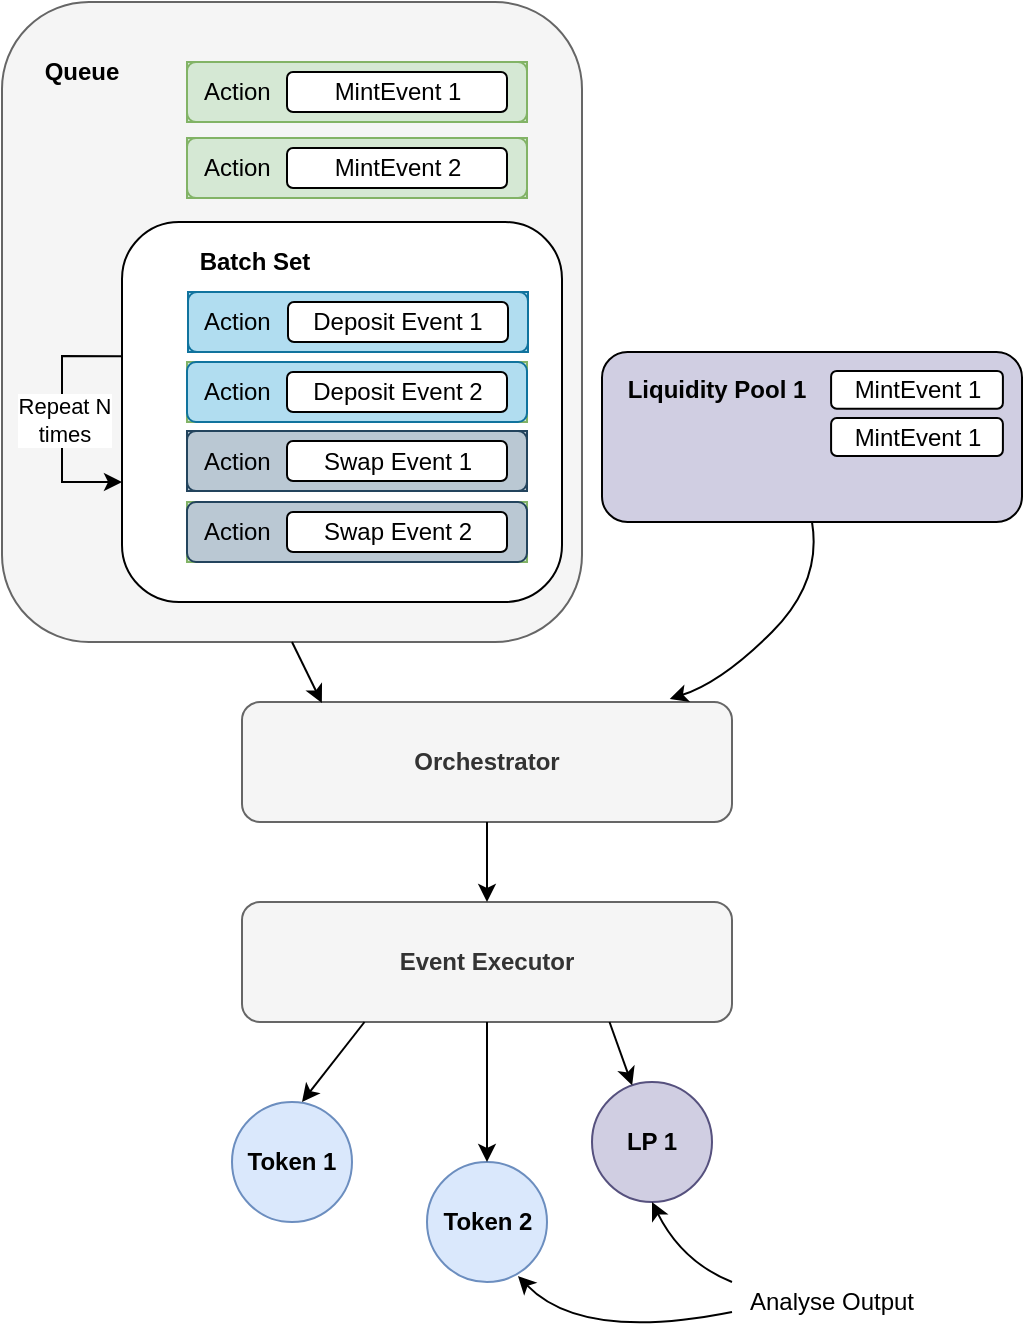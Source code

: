 <mxfile version="20.3.3" type="device"><diagram id="XKA7QD_zSg6tYySPwxx1" name="Page-1"><mxGraphModel dx="674" dy="1715" grid="1" gridSize="10" guides="1" tooltips="1" connect="1" arrows="1" fold="1" page="1" pageScale="1" pageWidth="850" pageHeight="1100" math="0" shadow="0"><root><mxCell id="0"/><mxCell id="1" parent="0"/><mxCell id="MzHRHzpt5xqCzgOyrhgM-4" value="" style="rounded=1;whiteSpace=wrap;html=1;fillColor=#f5f5f5;fontColor=#333333;strokeColor=#666666;" parent="1" vertex="1"><mxGeometry x="70" y="-580" width="290" height="320" as="geometry"/></mxCell><mxCell id="5BnPtrfQvWuWr1lgePrF-16" value="" style="rounded=1;whiteSpace=wrap;html=1;" parent="1" vertex="1"><mxGeometry x="130" y="-470" width="220" height="190" as="geometry"/></mxCell><mxCell id="MzHRHzpt5xqCzgOyrhgM-13" value="" style="group;fillColor=#d5e8d4;strokeColor=#82b366;" parent="1" vertex="1" connectable="0"><mxGeometry x="162.5" y="-512" width="170" height="30" as="geometry"/></mxCell><mxCell id="MzHRHzpt5xqCzgOyrhgM-14" value="&amp;nbsp; Action&amp;nbsp;" style="rounded=1;whiteSpace=wrap;html=1;align=left;fillColor=#d5e8d4;strokeColor=#82b366;" parent="MzHRHzpt5xqCzgOyrhgM-13" vertex="1"><mxGeometry width="170" height="30" as="geometry"/></mxCell><mxCell id="MzHRHzpt5xqCzgOyrhgM-15" value="MintEvent 2" style="rounded=1;whiteSpace=wrap;html=1;" parent="MzHRHzpt5xqCzgOyrhgM-13" vertex="1"><mxGeometry x="50" y="5" width="110" height="20" as="geometry"/></mxCell><mxCell id="MzHRHzpt5xqCzgOyrhgM-40" value="&lt;b&gt;Queue&lt;/b&gt;" style="text;html=1;strokeColor=none;fillColor=none;align=center;verticalAlign=middle;whiteSpace=wrap;rounded=0;" parent="1" vertex="1"><mxGeometry x="80" y="-560" width="60" height="30" as="geometry"/></mxCell><mxCell id="yP4fFKSIzlwMe1tbCOtr-16" value="" style="group" parent="1" vertex="1" connectable="0"><mxGeometry x="370" y="-405" width="210" height="85" as="geometry"/></mxCell><mxCell id="yP4fFKSIzlwMe1tbCOtr-7" value="" style="rounded=1;whiteSpace=wrap;html=1;fillColor=#D0CEE2;strokeColor=#000000;" parent="yP4fFKSIzlwMe1tbCOtr-16" vertex="1"><mxGeometry width="210" height="85" as="geometry"/></mxCell><mxCell id="yP4fFKSIzlwMe1tbCOtr-11" value="MintEvent 1" style="rounded=1;whiteSpace=wrap;html=1;" parent="yP4fFKSIzlwMe1tbCOtr-16" vertex="1"><mxGeometry x="114.545" y="9.444" width="85.909" height="18.889" as="geometry"/></mxCell><mxCell id="yP4fFKSIzlwMe1tbCOtr-12" value="MintEvent 1" style="rounded=1;whiteSpace=wrap;html=1;" parent="yP4fFKSIzlwMe1tbCOtr-16" vertex="1"><mxGeometry x="114.545" y="33.056" width="85.909" height="18.889" as="geometry"/></mxCell><mxCell id="yP4fFKSIzlwMe1tbCOtr-14" value="&lt;b&gt;Liquidity Pool 1&lt;/b&gt;" style="text;html=1;strokeColor=none;fillColor=none;align=center;verticalAlign=middle;whiteSpace=wrap;rounded=0;" parent="yP4fFKSIzlwMe1tbCOtr-16" vertex="1"><mxGeometry x="9.545" y="4.722" width="95.455" height="28.333" as="geometry"/></mxCell><mxCell id="yP4fFKSIzlwMe1tbCOtr-17" value="&lt;b&gt;Orchestrator&lt;/b&gt;" style="rounded=1;whiteSpace=wrap;html=1;fillColor=#f5f5f5;strokeColor=#666666;fontColor=#333333;" parent="1" vertex="1"><mxGeometry x="190" y="-230" width="245" height="60" as="geometry"/></mxCell><mxCell id="yP4fFKSIzlwMe1tbCOtr-19" value="" style="curved=1;endArrow=classic;html=1;rounded=0;exitX=0.5;exitY=1;exitDx=0;exitDy=0;entryX=0.163;entryY=0.008;entryDx=0;entryDy=0;entryPerimeter=0;" parent="1" source="MzHRHzpt5xqCzgOyrhgM-4" target="yP4fFKSIzlwMe1tbCOtr-17" edge="1"><mxGeometry width="50" height="50" relative="1" as="geometry"><mxPoint x="390" y="-210" as="sourcePoint"/><mxPoint x="540" y="-150" as="targetPoint"/><Array as="points"/></mxGeometry></mxCell><mxCell id="yP4fFKSIzlwMe1tbCOtr-20" value="" style="curved=1;endArrow=classic;html=1;rounded=0;exitX=0.5;exitY=1;exitDx=0;exitDy=0;entryX=0.873;entryY=-0.025;entryDx=0;entryDy=0;entryPerimeter=0;" parent="1" source="yP4fFKSIzlwMe1tbCOtr-7" target="yP4fFKSIzlwMe1tbCOtr-17" edge="1"><mxGeometry width="50" height="50" relative="1" as="geometry"><mxPoint x="510" y="-330" as="sourcePoint"/><mxPoint x="551.25" y="-250" as="targetPoint"/><Array as="points"><mxPoint x="480" y="-290"/><mxPoint x="430" y="-240"/></Array></mxGeometry></mxCell><mxCell id="yP4fFKSIzlwMe1tbCOtr-21" value="&lt;b&gt;Event Executor&lt;/b&gt;" style="rounded=1;whiteSpace=wrap;html=1;fillColor=#f5f5f5;strokeColor=#666666;fontColor=#333333;" parent="1" vertex="1"><mxGeometry x="190" y="-130" width="245" height="60" as="geometry"/></mxCell><mxCell id="yP4fFKSIzlwMe1tbCOtr-22" value="" style="endArrow=classic;html=1;rounded=0;exitX=0.5;exitY=1;exitDx=0;exitDy=0;entryX=0.5;entryY=0;entryDx=0;entryDy=0;" parent="1" source="yP4fFKSIzlwMe1tbCOtr-17" target="yP4fFKSIzlwMe1tbCOtr-21" edge="1"><mxGeometry width="50" height="50" relative="1" as="geometry"><mxPoint x="510" y="-90" as="sourcePoint"/><mxPoint x="560" y="-140" as="targetPoint"/></mxGeometry></mxCell><mxCell id="yP4fFKSIzlwMe1tbCOtr-23" value="&lt;b&gt;Token 1&lt;/b&gt;" style="ellipse;whiteSpace=wrap;html=1;aspect=fixed;fillColor=#dae8fc;strokeColor=#6c8ebf;" parent="1" vertex="1"><mxGeometry x="185" y="-30" width="60" height="60" as="geometry"/></mxCell><mxCell id="yP4fFKSIzlwMe1tbCOtr-25" value="&lt;b&gt;Token 2&lt;/b&gt;" style="ellipse;whiteSpace=wrap;html=1;aspect=fixed;fillColor=#dae8fc;strokeColor=#6c8ebf;" parent="1" vertex="1"><mxGeometry x="282.5" width="60" height="60" as="geometry"/></mxCell><mxCell id="yP4fFKSIzlwMe1tbCOtr-26" value="&lt;b&gt;LP 1&lt;/b&gt;" style="ellipse;whiteSpace=wrap;html=1;aspect=fixed;fillColor=#d0cee2;strokeColor=#56517e;" parent="1" vertex="1"><mxGeometry x="365" y="-40" width="60" height="60" as="geometry"/></mxCell><mxCell id="yP4fFKSIzlwMe1tbCOtr-27" value="" style="endArrow=classic;html=1;rounded=0;exitX=0.25;exitY=1;exitDx=0;exitDy=0;" parent="1" source="yP4fFKSIzlwMe1tbCOtr-21" edge="1"><mxGeometry width="50" height="50" relative="1" as="geometry"><mxPoint x="460" y="10" as="sourcePoint"/><mxPoint x="220" y="-30" as="targetPoint"/></mxGeometry></mxCell><mxCell id="yP4fFKSIzlwMe1tbCOtr-29" value="" style="endArrow=classic;html=1;rounded=0;exitX=0.5;exitY=1;exitDx=0;exitDy=0;entryX=0.5;entryY=0;entryDx=0;entryDy=0;" parent="1" source="yP4fFKSIzlwMe1tbCOtr-21" target="yP4fFKSIzlwMe1tbCOtr-25" edge="1"><mxGeometry width="50" height="50" relative="1" as="geometry"><mxPoint x="580" as="sourcePoint"/><mxPoint x="630" y="-50" as="targetPoint"/></mxGeometry></mxCell><mxCell id="yP4fFKSIzlwMe1tbCOtr-30" value="" style="endArrow=classic;html=1;rounded=0;exitX=0.75;exitY=1;exitDx=0;exitDy=0;" parent="1" source="yP4fFKSIzlwMe1tbCOtr-21" target="yP4fFKSIzlwMe1tbCOtr-26" edge="1"><mxGeometry width="50" height="50" relative="1" as="geometry"><mxPoint x="520" y="10" as="sourcePoint"/><mxPoint x="570" y="-40" as="targetPoint"/></mxGeometry></mxCell><mxCell id="yP4fFKSIzlwMe1tbCOtr-31" value="Analyse Output" style="text;html=1;strokeColor=none;fillColor=none;align=center;verticalAlign=middle;whiteSpace=wrap;rounded=0;" parent="1" vertex="1"><mxGeometry x="435" y="60" width="100" height="20" as="geometry"/></mxCell><mxCell id="5BnPtrfQvWuWr1lgePrF-1" value="" style="group;fillColor=#b1ddf0;strokeColor=#10739e;" parent="1" vertex="1" connectable="0"><mxGeometry x="163" y="-435" width="170" height="30" as="geometry"/></mxCell><mxCell id="5BnPtrfQvWuWr1lgePrF-2" value="&amp;nbsp; Action&amp;nbsp;" style="rounded=1;whiteSpace=wrap;html=1;align=left;fillColor=#b1ddf0;strokeColor=#10739e;" parent="5BnPtrfQvWuWr1lgePrF-1" vertex="1"><mxGeometry width="170" height="30" as="geometry"/></mxCell><mxCell id="5BnPtrfQvWuWr1lgePrF-3" value="Deposit&amp;nbsp;Event 1" style="rounded=1;whiteSpace=wrap;html=1;" parent="5BnPtrfQvWuWr1lgePrF-1" vertex="1"><mxGeometry x="50" y="5" width="110" height="20" as="geometry"/></mxCell><mxCell id="5BnPtrfQvWuWr1lgePrF-4" value="" style="group;fillColor=#d5e8d4;strokeColor=#82b366;" parent="1" vertex="1" connectable="0"><mxGeometry x="162.5" y="-550" width="170" height="30" as="geometry"/></mxCell><mxCell id="5BnPtrfQvWuWr1lgePrF-5" value="&amp;nbsp; Action&amp;nbsp;" style="rounded=1;whiteSpace=wrap;html=1;align=left;fillColor=#d5e8d4;strokeColor=#82b366;" parent="5BnPtrfQvWuWr1lgePrF-4" vertex="1"><mxGeometry width="170" height="30" as="geometry"/></mxCell><mxCell id="5BnPtrfQvWuWr1lgePrF-6" value="MintEvent 1" style="rounded=1;whiteSpace=wrap;html=1;" parent="5BnPtrfQvWuWr1lgePrF-4" vertex="1"><mxGeometry x="50" y="5" width="110" height="20" as="geometry"/></mxCell><mxCell id="5BnPtrfQvWuWr1lgePrF-7" value="" style="group;fillColor=#d5e8d4;strokeColor=#82b366;" parent="1" vertex="1" connectable="0"><mxGeometry x="162.5" y="-400" width="170" height="30" as="geometry"/></mxCell><mxCell id="5BnPtrfQvWuWr1lgePrF-8" value="&amp;nbsp; Action&amp;nbsp;" style="rounded=1;whiteSpace=wrap;html=1;align=left;fillColor=#b1ddf0;strokeColor=#10739e;" parent="5BnPtrfQvWuWr1lgePrF-7" vertex="1"><mxGeometry width="170" height="30" as="geometry"/></mxCell><mxCell id="5BnPtrfQvWuWr1lgePrF-9" value="Deposit&amp;nbsp;Event 2" style="rounded=1;whiteSpace=wrap;html=1;" parent="5BnPtrfQvWuWr1lgePrF-7" vertex="1"><mxGeometry x="50" y="5" width="110" height="20" as="geometry"/></mxCell><mxCell id="5BnPtrfQvWuWr1lgePrF-10" value="" style="group;fillColor=#bac8d3;strokeColor=#23445d;" parent="1" vertex="1" connectable="0"><mxGeometry x="162.5" y="-365.5" width="170" height="30" as="geometry"/></mxCell><mxCell id="5BnPtrfQvWuWr1lgePrF-11" value="&amp;nbsp; Action&amp;nbsp;" style="rounded=1;whiteSpace=wrap;html=1;align=left;fillColor=#bac8d3;strokeColor=#23445d;" parent="5BnPtrfQvWuWr1lgePrF-10" vertex="1"><mxGeometry width="170" height="30" as="geometry"/></mxCell><mxCell id="5BnPtrfQvWuWr1lgePrF-12" value="Swap Event 1" style="rounded=1;whiteSpace=wrap;html=1;" parent="5BnPtrfQvWuWr1lgePrF-10" vertex="1"><mxGeometry x="50" y="5" width="110" height="20" as="geometry"/></mxCell><mxCell id="5BnPtrfQvWuWr1lgePrF-13" value="" style="group;fillColor=#d5e8d4;strokeColor=#82b366;" parent="1" vertex="1" connectable="0"><mxGeometry x="162.5" y="-330" width="170" height="30" as="geometry"/></mxCell><mxCell id="5BnPtrfQvWuWr1lgePrF-14" value="&amp;nbsp; Action&amp;nbsp;" style="rounded=1;whiteSpace=wrap;html=1;align=left;fillColor=#bac8d3;strokeColor=#23445d;" parent="5BnPtrfQvWuWr1lgePrF-13" vertex="1"><mxGeometry width="170" height="30" as="geometry"/></mxCell><mxCell id="5BnPtrfQvWuWr1lgePrF-15" value="Swap Event 2" style="rounded=1;whiteSpace=wrap;html=1;" parent="5BnPtrfQvWuWr1lgePrF-13" vertex="1"><mxGeometry x="50" y="5" width="110" height="20" as="geometry"/></mxCell><mxCell id="5BnPtrfQvWuWr1lgePrF-18" value="" style="endArrow=classic;html=1;rounded=0;exitX=0;exitY=0.353;exitDx=0;exitDy=0;exitPerimeter=0;" parent="1" source="5BnPtrfQvWuWr1lgePrF-16" edge="1"><mxGeometry width="50" height="50" relative="1" as="geometry"><mxPoint x="80" y="-290" as="sourcePoint"/><mxPoint x="130" y="-340" as="targetPoint"/><Array as="points"><mxPoint x="100" y="-403"/><mxPoint x="100" y="-360"/><mxPoint x="100" y="-340"/></Array></mxGeometry></mxCell><mxCell id="Ab0wJXqEKDAlTn6apyVQ-3" value="Repeat N&lt;br&gt;times" style="edgeLabel;html=1;align=center;verticalAlign=middle;resizable=0;points=[];" vertex="1" connectable="0" parent="5BnPtrfQvWuWr1lgePrF-18"><mxGeometry y="1" relative="1" as="geometry"><mxPoint as="offset"/></mxGeometry></mxCell><mxCell id="Ab0wJXqEKDAlTn6apyVQ-2" value="&lt;b&gt;Batch Set&lt;/b&gt;" style="text;html=1;strokeColor=none;fillColor=none;align=center;verticalAlign=middle;whiteSpace=wrap;rounded=0;" vertex="1" parent="1"><mxGeometry x="162.5" y="-465" width="67" height="30" as="geometry"/></mxCell><mxCell id="Ab0wJXqEKDAlTn6apyVQ-4" value="" style="curved=1;endArrow=classic;html=1;rounded=0;entryX=0.758;entryY=0.95;entryDx=0;entryDy=0;exitX=0;exitY=0.75;exitDx=0;exitDy=0;entryPerimeter=0;" edge="1" parent="1" source="yP4fFKSIzlwMe1tbCOtr-31" target="yP4fFKSIzlwMe1tbCOtr-25"><mxGeometry width="50" height="50" relative="1" as="geometry"><mxPoint x="450" y="100" as="sourcePoint"/><mxPoint x="410" y="90" as="targetPoint"/><Array as="points"><mxPoint x="360" y="90"/></Array></mxGeometry></mxCell><mxCell id="Ab0wJXqEKDAlTn6apyVQ-6" value="" style="curved=1;endArrow=classic;html=1;rounded=0;exitX=0;exitY=0;exitDx=0;exitDy=0;entryX=0.5;entryY=1;entryDx=0;entryDy=0;" edge="1" parent="1" source="yP4fFKSIzlwMe1tbCOtr-31" target="yP4fFKSIzlwMe1tbCOtr-26"><mxGeometry width="50" height="50" relative="1" as="geometry"><mxPoint x="500" y="20" as="sourcePoint"/><mxPoint x="430" y="10" as="targetPoint"/><Array as="points"><mxPoint x="410" y="50"/></Array></mxGeometry></mxCell></root></mxGraphModel></diagram></mxfile>